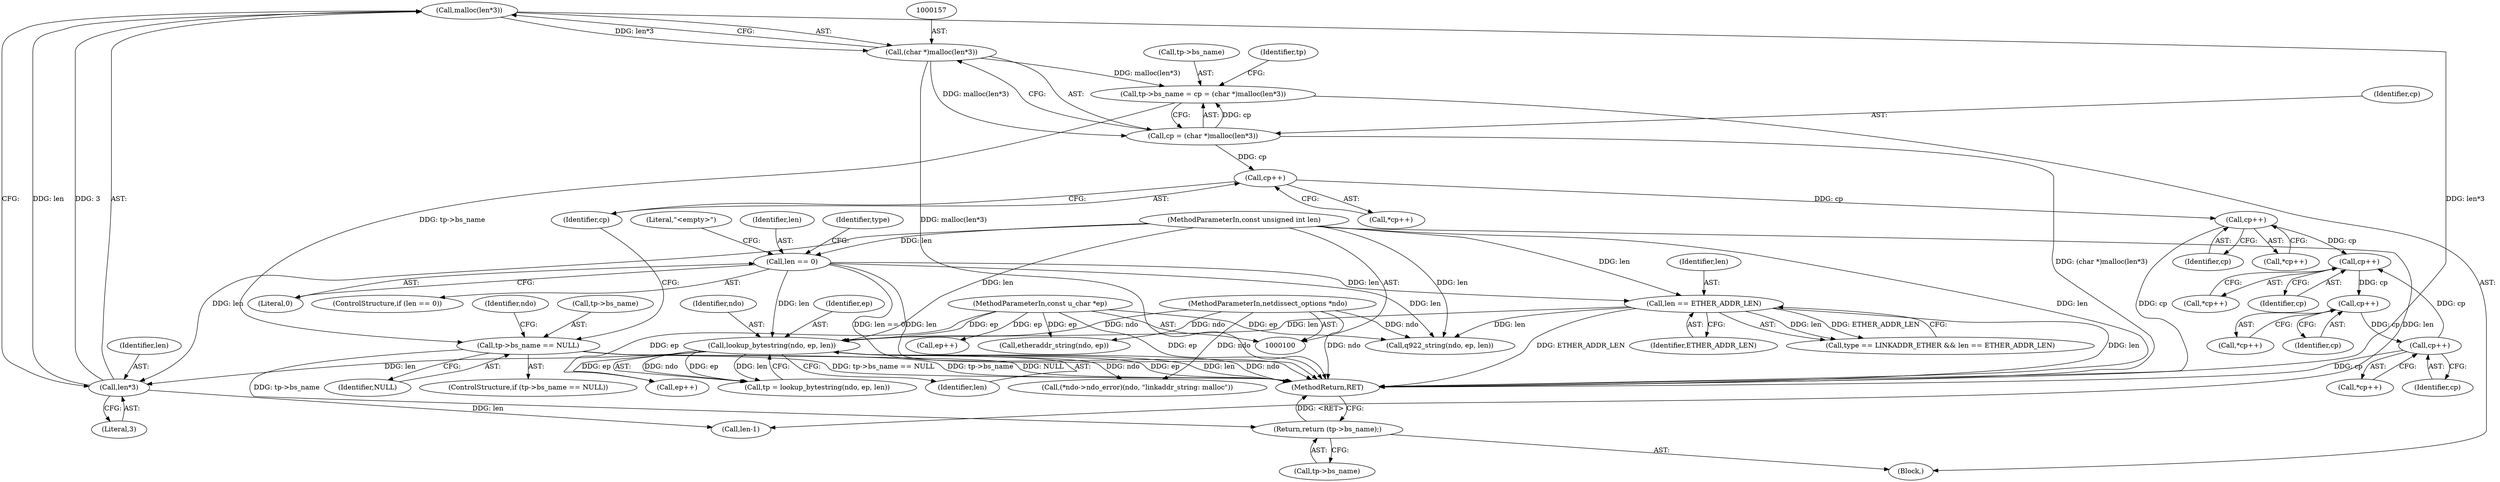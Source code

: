 digraph "0_tcpdump_730fc35968c5433b9e2a829779057f4f9495dc51_0@API" {
"1000158" [label="(Call,malloc(len*3))"];
"1000159" [label="(Call,len*3)"];
"1000138" [label="(Call,lookup_bytestring(ndo, ep, len))"];
"1000101" [label="(MethodParameterIn,netdissect_options *ndo)"];
"1000102" [label="(MethodParameterIn,const u_char *ep)"];
"1000120" [label="(Call,len == ETHER_ADDR_LEN)"];
"1000110" [label="(Call,len == 0)"];
"1000104" [label="(MethodParameterIn,const unsigned int len)"];
"1000156" [label="(Call,(char *)malloc(len*3))"];
"1000150" [label="(Call,tp->bs_name = cp = (char *)malloc(len*3))"];
"1000163" [label="(Call,tp->bs_name == NULL)"];
"1000234" [label="(Return,return (tp->bs_name);)"];
"1000154" [label="(Call,cp = (char *)malloc(len*3))"];
"1000173" [label="(Call,cp++)"];
"1000183" [label="(Call,cp++)"];
"1000206" [label="(Call,cp++)"];
"1000211" [label="(Call,cp++)"];
"1000221" [label="(Call,cp++)"];
"1000165" [label="(Identifier,tp)"];
"1000140" [label="(Identifier,ep)"];
"1000112" [label="(Literal,0)"];
"1000164" [label="(Call,tp->bs_name)"];
"1000139" [label="(Identifier,ndo)"];
"1000122" [label="(Identifier,ETHER_ADDR_LEN)"];
"1000183" [label="(Call,cp++)"];
"1000195" [label="(Call,len-1)"];
"1000116" [label="(Call,type == LINKADDR_ETHER && len == ETHER_ADDR_LEN)"];
"1000169" [label="(Identifier,ndo)"];
"1000174" [label="(Identifier,cp)"];
"1000235" [label="(Call,tp->bs_name)"];
"1000114" [label="(Literal,\"<empty>\")"];
"1000227" [label="(Call,ep++)"];
"1000222" [label="(Identifier,cp)"];
"1000101" [label="(MethodParameterIn,netdissect_options *ndo)"];
"1000111" [label="(Identifier,len)"];
"1000118" [label="(Identifier,type)"];
"1000206" [label="(Call,cp++)"];
"1000160" [label="(Identifier,len)"];
"1000173" [label="(Call,cp++)"];
"1000211" [label="(Call,cp++)"];
"1000207" [label="(Identifier,cp)"];
"1000205" [label="(Call,*cp++)"];
"1000158" [label="(Call,malloc(len*3))"];
"1000221" [label="(Call,cp++)"];
"1000154" [label="(Call,cp = (char *)malloc(len*3))"];
"1000151" [label="(Call,tp->bs_name)"];
"1000109" [label="(ControlStructure,if (len == 0))"];
"1000110" [label="(Call,len == 0)"];
"1000210" [label="(Call,*cp++)"];
"1000150" [label="(Call,tp->bs_name = cp = (char *)malloc(len*3))"];
"1000136" [label="(Call,tp = lookup_bytestring(ndo, ep, len))"];
"1000138" [label="(Call,lookup_bytestring(ndo, ep, len))"];
"1000182" [label="(Call,*cp++)"];
"1000212" [label="(Identifier,cp)"];
"1000167" [label="(Identifier,NULL)"];
"1000162" [label="(ControlStructure,if (tp->bs_name == NULL))"];
"1000121" [label="(Identifier,len)"];
"1000155" [label="(Identifier,cp)"];
"1000102" [label="(MethodParameterIn,const u_char *ep)"];
"1000105" [label="(Block,)"];
"1000104" [label="(MethodParameterIn,const unsigned int len)"];
"1000220" [label="(Call,*cp++)"];
"1000161" [label="(Literal,3)"];
"1000156" [label="(Call,(char *)malloc(len*3))"];
"1000132" [label="(Call,q922_string(ndo, ep, len))"];
"1000184" [label="(Identifier,cp)"];
"1000234" [label="(Return,return (tp->bs_name);)"];
"1000189" [label="(Call,ep++)"];
"1000238" [label="(MethodReturn,RET)"];
"1000159" [label="(Call,len*3)"];
"1000141" [label="(Identifier,len)"];
"1000120" [label="(Call,len == ETHER_ADDR_LEN)"];
"1000168" [label="(Call,(*ndo->ndo_error)(ndo, \"linkaddr_string: malloc\"))"];
"1000124" [label="(Call,etheraddr_string(ndo, ep))"];
"1000172" [label="(Call,*cp++)"];
"1000163" [label="(Call,tp->bs_name == NULL)"];
"1000158" -> "1000156"  [label="AST: "];
"1000158" -> "1000159"  [label="CFG: "];
"1000159" -> "1000158"  [label="AST: "];
"1000156" -> "1000158"  [label="CFG: "];
"1000158" -> "1000238"  [label="DDG: len*3"];
"1000158" -> "1000156"  [label="DDG: len*3"];
"1000159" -> "1000158"  [label="DDG: len"];
"1000159" -> "1000158"  [label="DDG: 3"];
"1000159" -> "1000161"  [label="CFG: "];
"1000160" -> "1000159"  [label="AST: "];
"1000161" -> "1000159"  [label="AST: "];
"1000138" -> "1000159"  [label="DDG: len"];
"1000104" -> "1000159"  [label="DDG: len"];
"1000159" -> "1000195"  [label="DDG: len"];
"1000138" -> "1000136"  [label="AST: "];
"1000138" -> "1000141"  [label="CFG: "];
"1000139" -> "1000138"  [label="AST: "];
"1000140" -> "1000138"  [label="AST: "];
"1000141" -> "1000138"  [label="AST: "];
"1000136" -> "1000138"  [label="CFG: "];
"1000138" -> "1000238"  [label="DDG: len"];
"1000138" -> "1000238"  [label="DDG: ndo"];
"1000138" -> "1000238"  [label="DDG: ep"];
"1000138" -> "1000136"  [label="DDG: ndo"];
"1000138" -> "1000136"  [label="DDG: ep"];
"1000138" -> "1000136"  [label="DDG: len"];
"1000101" -> "1000138"  [label="DDG: ndo"];
"1000102" -> "1000138"  [label="DDG: ep"];
"1000120" -> "1000138"  [label="DDG: len"];
"1000110" -> "1000138"  [label="DDG: len"];
"1000104" -> "1000138"  [label="DDG: len"];
"1000138" -> "1000168"  [label="DDG: ndo"];
"1000138" -> "1000189"  [label="DDG: ep"];
"1000101" -> "1000100"  [label="AST: "];
"1000101" -> "1000238"  [label="DDG: ndo"];
"1000101" -> "1000124"  [label="DDG: ndo"];
"1000101" -> "1000132"  [label="DDG: ndo"];
"1000101" -> "1000168"  [label="DDG: ndo"];
"1000102" -> "1000100"  [label="AST: "];
"1000102" -> "1000238"  [label="DDG: ep"];
"1000102" -> "1000124"  [label="DDG: ep"];
"1000102" -> "1000132"  [label="DDG: ep"];
"1000102" -> "1000189"  [label="DDG: ep"];
"1000102" -> "1000227"  [label="DDG: ep"];
"1000120" -> "1000116"  [label="AST: "];
"1000120" -> "1000122"  [label="CFG: "];
"1000121" -> "1000120"  [label="AST: "];
"1000122" -> "1000120"  [label="AST: "];
"1000116" -> "1000120"  [label="CFG: "];
"1000120" -> "1000238"  [label="DDG: len"];
"1000120" -> "1000238"  [label="DDG: ETHER_ADDR_LEN"];
"1000120" -> "1000116"  [label="DDG: len"];
"1000120" -> "1000116"  [label="DDG: ETHER_ADDR_LEN"];
"1000110" -> "1000120"  [label="DDG: len"];
"1000104" -> "1000120"  [label="DDG: len"];
"1000120" -> "1000132"  [label="DDG: len"];
"1000110" -> "1000109"  [label="AST: "];
"1000110" -> "1000112"  [label="CFG: "];
"1000111" -> "1000110"  [label="AST: "];
"1000112" -> "1000110"  [label="AST: "];
"1000114" -> "1000110"  [label="CFG: "];
"1000118" -> "1000110"  [label="CFG: "];
"1000110" -> "1000238"  [label="DDG: len == 0"];
"1000110" -> "1000238"  [label="DDG: len"];
"1000104" -> "1000110"  [label="DDG: len"];
"1000110" -> "1000132"  [label="DDG: len"];
"1000104" -> "1000100"  [label="AST: "];
"1000104" -> "1000238"  [label="DDG: len"];
"1000104" -> "1000132"  [label="DDG: len"];
"1000104" -> "1000195"  [label="DDG: len"];
"1000156" -> "1000154"  [label="AST: "];
"1000157" -> "1000156"  [label="AST: "];
"1000154" -> "1000156"  [label="CFG: "];
"1000156" -> "1000238"  [label="DDG: malloc(len*3)"];
"1000156" -> "1000150"  [label="DDG: malloc(len*3)"];
"1000156" -> "1000154"  [label="DDG: malloc(len*3)"];
"1000150" -> "1000105"  [label="AST: "];
"1000150" -> "1000154"  [label="CFG: "];
"1000151" -> "1000150"  [label="AST: "];
"1000154" -> "1000150"  [label="AST: "];
"1000165" -> "1000150"  [label="CFG: "];
"1000154" -> "1000150"  [label="DDG: cp"];
"1000150" -> "1000163"  [label="DDG: tp->bs_name"];
"1000163" -> "1000162"  [label="AST: "];
"1000163" -> "1000167"  [label="CFG: "];
"1000164" -> "1000163"  [label="AST: "];
"1000167" -> "1000163"  [label="AST: "];
"1000169" -> "1000163"  [label="CFG: "];
"1000174" -> "1000163"  [label="CFG: "];
"1000163" -> "1000238"  [label="DDG: tp->bs_name"];
"1000163" -> "1000238"  [label="DDG: NULL"];
"1000163" -> "1000238"  [label="DDG: tp->bs_name == NULL"];
"1000163" -> "1000234"  [label="DDG: tp->bs_name"];
"1000234" -> "1000105"  [label="AST: "];
"1000234" -> "1000235"  [label="CFG: "];
"1000235" -> "1000234"  [label="AST: "];
"1000238" -> "1000234"  [label="CFG: "];
"1000234" -> "1000238"  [label="DDG: <RET>"];
"1000155" -> "1000154"  [label="AST: "];
"1000154" -> "1000238"  [label="DDG: (char *)malloc(len*3)"];
"1000154" -> "1000173"  [label="DDG: cp"];
"1000173" -> "1000172"  [label="AST: "];
"1000173" -> "1000174"  [label="CFG: "];
"1000174" -> "1000173"  [label="AST: "];
"1000172" -> "1000173"  [label="CFG: "];
"1000173" -> "1000183"  [label="DDG: cp"];
"1000183" -> "1000182"  [label="AST: "];
"1000183" -> "1000184"  [label="CFG: "];
"1000184" -> "1000183"  [label="AST: "];
"1000182" -> "1000183"  [label="CFG: "];
"1000183" -> "1000238"  [label="DDG: cp"];
"1000183" -> "1000206"  [label="DDG: cp"];
"1000206" -> "1000205"  [label="AST: "];
"1000206" -> "1000207"  [label="CFG: "];
"1000207" -> "1000206"  [label="AST: "];
"1000205" -> "1000206"  [label="CFG: "];
"1000221" -> "1000206"  [label="DDG: cp"];
"1000206" -> "1000211"  [label="DDG: cp"];
"1000211" -> "1000210"  [label="AST: "];
"1000211" -> "1000212"  [label="CFG: "];
"1000212" -> "1000211"  [label="AST: "];
"1000210" -> "1000211"  [label="CFG: "];
"1000211" -> "1000221"  [label="DDG: cp"];
"1000221" -> "1000220"  [label="AST: "];
"1000221" -> "1000222"  [label="CFG: "];
"1000222" -> "1000221"  [label="AST: "];
"1000220" -> "1000221"  [label="CFG: "];
"1000221" -> "1000238"  [label="DDG: cp"];
}
